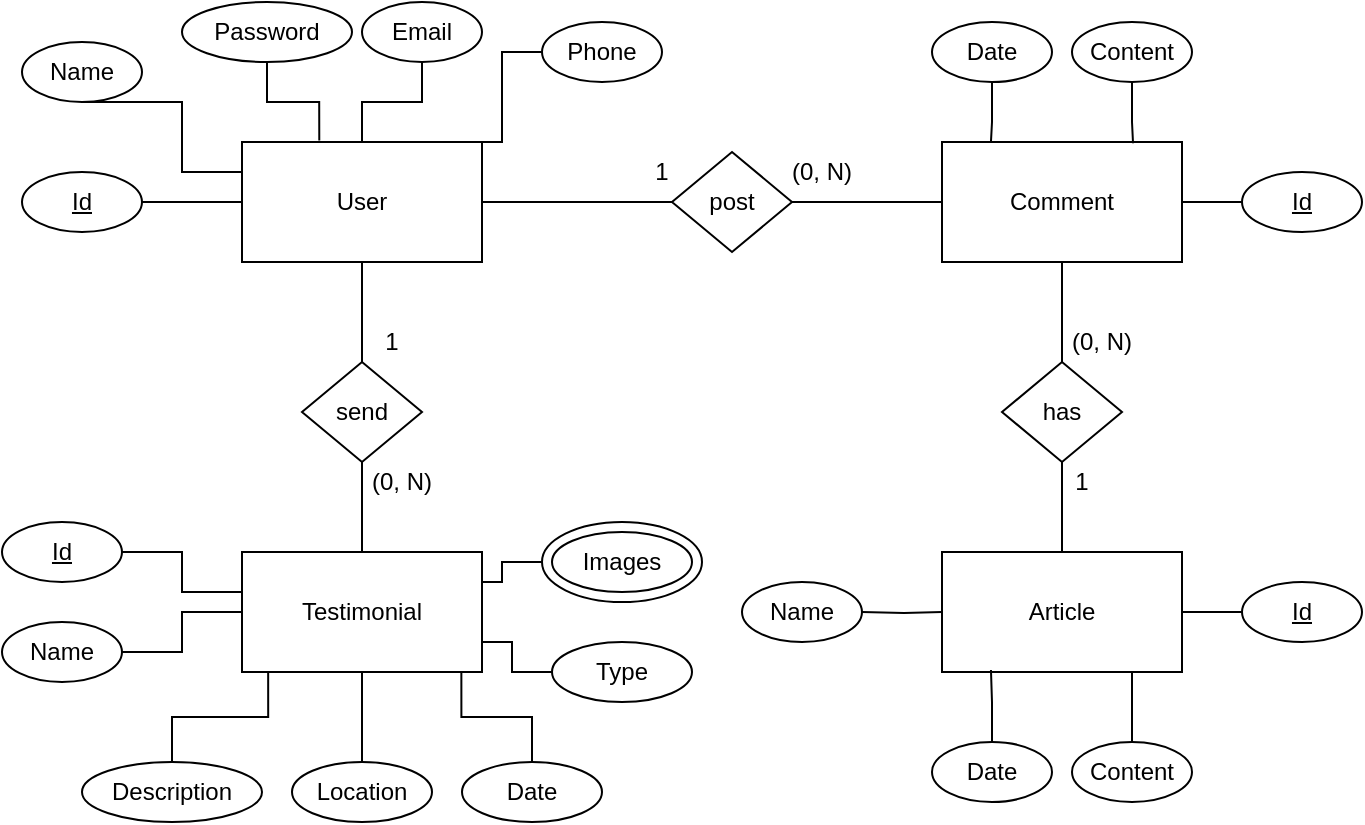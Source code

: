 <mxfile version="15.4.1" type="device"><diagram id="R2lEEEUBdFMjLlhIrx00" name="Page-1"><mxGraphModel dx="1185" dy="662" grid="1" gridSize="10" guides="1" tooltips="1" connect="1" arrows="1" fold="1" page="1" pageScale="1" pageWidth="850" pageHeight="1100" math="0" shadow="0" extFonts="Permanent Marker^https://fonts.googleapis.com/css?family=Permanent+Marker"><root><mxCell id="0"/><mxCell id="1" parent="0"/><mxCell id="2eQXIIstK2QGTsJX0vq3-6" style="edgeStyle=orthogonalEdgeStyle;rounded=0;orthogonalLoop=1;jettySize=auto;html=1;endArrow=none;endFill=0;entryX=1;entryY=0.25;entryDx=0;entryDy=0;" edge="1" parent="1" source="2eQXIIstK2QGTsJX0vq3-3" target="6QlObrIDAv-J2McRHlj--3"><mxGeometry relative="1" as="geometry"/></mxCell><mxCell id="2eQXIIstK2QGTsJX0vq3-3" value="" style="ellipse;whiteSpace=wrap;html=1;" vertex="1" parent="1"><mxGeometry x="300" y="360" width="80" height="40" as="geometry"/></mxCell><mxCell id="6QlObrIDAv-J2McRHlj--1" value="User" style="rounded=0;whiteSpace=wrap;html=1;" parent="1" vertex="1"><mxGeometry x="150" y="170" width="120" height="60" as="geometry"/></mxCell><mxCell id="6QlObrIDAv-J2McRHlj--2" value="Comment" style="rounded=0;whiteSpace=wrap;html=1;" parent="1" vertex="1"><mxGeometry x="500" y="170" width="120" height="60" as="geometry"/></mxCell><mxCell id="6QlObrIDAv-J2McRHlj--3" value="Testimonial" style="rounded=0;whiteSpace=wrap;html=1;" parent="1" vertex="1"><mxGeometry x="150" y="375" width="120" height="60" as="geometry"/></mxCell><mxCell id="6QlObrIDAv-J2McRHlj--31" style="edgeStyle=orthogonalEdgeStyle;rounded=0;orthogonalLoop=1;jettySize=auto;html=1;entryX=0.5;entryY=1;entryDx=0;entryDy=0;endArrow=none;endFill=0;" parent="1" source="6QlObrIDAv-J2McRHlj--4" target="6QlObrIDAv-J2McRHlj--30" edge="1"><mxGeometry relative="1" as="geometry"/></mxCell><mxCell id="6QlObrIDAv-J2McRHlj--4" value="Article" style="rounded=0;whiteSpace=wrap;html=1;" parent="1" vertex="1"><mxGeometry x="500" y="375" width="120" height="60" as="geometry"/></mxCell><mxCell id="6QlObrIDAv-J2McRHlj--17" style="edgeStyle=orthogonalEdgeStyle;rounded=0;orthogonalLoop=1;jettySize=auto;html=1;entryX=0;entryY=0.25;entryDx=0;entryDy=0;endArrow=none;endFill=0;" parent="1" source="6QlObrIDAv-J2McRHlj--5" target="6QlObrIDAv-J2McRHlj--1" edge="1"><mxGeometry relative="1" as="geometry"><Array as="points"><mxPoint x="70" y="150"/><mxPoint x="120" y="150"/><mxPoint x="120" y="185"/></Array></mxGeometry></mxCell><mxCell id="6QlObrIDAv-J2McRHlj--5" value="Name" style="ellipse;whiteSpace=wrap;html=1;" parent="1" vertex="1"><mxGeometry x="40" y="120" width="60" height="30" as="geometry"/></mxCell><mxCell id="6QlObrIDAv-J2McRHlj--11" style="edgeStyle=orthogonalEdgeStyle;rounded=0;orthogonalLoop=1;jettySize=auto;html=1;entryX=0;entryY=0.5;entryDx=0;entryDy=0;endArrow=none;endFill=0;" parent="1" source="6QlObrIDAv-J2McRHlj--7" target="6QlObrIDAv-J2McRHlj--1" edge="1"><mxGeometry relative="1" as="geometry"/></mxCell><mxCell id="6QlObrIDAv-J2McRHlj--7" value="&lt;u&gt;Id&lt;/u&gt;" style="ellipse;whiteSpace=wrap;html=1;" parent="1" vertex="1"><mxGeometry x="40" y="185" width="60" height="30" as="geometry"/></mxCell><mxCell id="6QlObrIDAv-J2McRHlj--12" style="edgeStyle=orthogonalEdgeStyle;rounded=0;orthogonalLoop=1;jettySize=auto;html=1;entryX=0.322;entryY=-0.013;entryDx=0;entryDy=0;entryPerimeter=0;endArrow=none;endFill=0;" parent="1" source="6QlObrIDAv-J2McRHlj--8" target="6QlObrIDAv-J2McRHlj--1" edge="1"><mxGeometry relative="1" as="geometry"/></mxCell><mxCell id="6QlObrIDAv-J2McRHlj--8" value="Password" style="ellipse;whiteSpace=wrap;html=1;" parent="1" vertex="1"><mxGeometry x="120" y="100" width="85" height="30" as="geometry"/></mxCell><mxCell id="6QlObrIDAv-J2McRHlj--15" style="edgeStyle=orthogonalEdgeStyle;rounded=0;orthogonalLoop=1;jettySize=auto;html=1;endArrow=none;endFill=0;" parent="1" source="6QlObrIDAv-J2McRHlj--9" target="6QlObrIDAv-J2McRHlj--1" edge="1"><mxGeometry relative="1" as="geometry"/></mxCell><mxCell id="6QlObrIDAv-J2McRHlj--9" value="Email" style="ellipse;whiteSpace=wrap;html=1;" parent="1" vertex="1"><mxGeometry x="210" y="100" width="60" height="30" as="geometry"/></mxCell><mxCell id="6QlObrIDAv-J2McRHlj--16" style="edgeStyle=orthogonalEdgeStyle;rounded=0;orthogonalLoop=1;jettySize=auto;html=1;entryX=1;entryY=0;entryDx=0;entryDy=0;endArrow=none;endFill=0;" parent="1" source="6QlObrIDAv-J2McRHlj--10" target="6QlObrIDAv-J2McRHlj--1" edge="1"><mxGeometry relative="1" as="geometry"><Array as="points"><mxPoint x="280" y="125"/><mxPoint x="280" y="170"/></Array></mxGeometry></mxCell><mxCell id="6QlObrIDAv-J2McRHlj--10" value="Phone" style="ellipse;whiteSpace=wrap;html=1;" parent="1" vertex="1"><mxGeometry x="300" y="110" width="60" height="30" as="geometry"/></mxCell><mxCell id="6QlObrIDAv-J2McRHlj--23" style="edgeStyle=orthogonalEdgeStyle;rounded=0;orthogonalLoop=1;jettySize=auto;html=1;endArrow=none;endFill=0;" parent="1" source="6QlObrIDAv-J2McRHlj--18" target="6QlObrIDAv-J2McRHlj--2" edge="1"><mxGeometry relative="1" as="geometry"/></mxCell><mxCell id="6QlObrIDAv-J2McRHlj--18" value="&lt;u&gt;Id&lt;/u&gt;" style="ellipse;whiteSpace=wrap;html=1;" parent="1" vertex="1"><mxGeometry x="650" y="185" width="60" height="30" as="geometry"/></mxCell><mxCell id="6QlObrIDAv-J2McRHlj--21" style="edgeStyle=orthogonalEdgeStyle;rounded=0;orthogonalLoop=1;jettySize=auto;html=1;entryX=0;entryY=0.333;entryDx=0;entryDy=0;entryPerimeter=0;endArrow=none;endFill=0;" parent="1" source="6QlObrIDAv-J2McRHlj--19" target="6QlObrIDAv-J2McRHlj--3" edge="1"><mxGeometry relative="1" as="geometry"/></mxCell><mxCell id="6QlObrIDAv-J2McRHlj--19" value="&lt;u&gt;Id&lt;/u&gt;" style="ellipse;whiteSpace=wrap;html=1;" parent="1" vertex="1"><mxGeometry x="30" y="360" width="60" height="30" as="geometry"/></mxCell><mxCell id="6QlObrIDAv-J2McRHlj--22" style="edgeStyle=orthogonalEdgeStyle;rounded=0;orthogonalLoop=1;jettySize=auto;html=1;endArrow=none;endFill=0;" parent="1" source="6QlObrIDAv-J2McRHlj--20" target="6QlObrIDAv-J2McRHlj--4" edge="1"><mxGeometry relative="1" as="geometry"/></mxCell><mxCell id="6QlObrIDAv-J2McRHlj--20" value="&lt;u&gt;Id&lt;/u&gt;" style="ellipse;whiteSpace=wrap;html=1;" parent="1" vertex="1"><mxGeometry x="650" y="390" width="60" height="30" as="geometry"/></mxCell><mxCell id="6QlObrIDAv-J2McRHlj--26" style="edgeStyle=orthogonalEdgeStyle;rounded=0;orthogonalLoop=1;jettySize=auto;html=1;endArrow=none;endFill=0;" parent="1" source="6QlObrIDAv-J2McRHlj--24" target="6QlObrIDAv-J2McRHlj--3" edge="1"><mxGeometry relative="1" as="geometry"/></mxCell><mxCell id="6QlObrIDAv-J2McRHlj--40" style="edgeStyle=orthogonalEdgeStyle;rounded=0;orthogonalLoop=1;jettySize=auto;html=1;entryX=0.5;entryY=1;entryDx=0;entryDy=0;endArrow=none;endFill=0;" parent="1" source="6QlObrIDAv-J2McRHlj--24" target="6QlObrIDAv-J2McRHlj--1" edge="1"><mxGeometry relative="1" as="geometry"/></mxCell><mxCell id="6QlObrIDAv-J2McRHlj--24" value="send" style="rhombus;whiteSpace=wrap;html=1;" parent="1" vertex="1"><mxGeometry x="180" y="280" width="60" height="50" as="geometry"/></mxCell><mxCell id="6QlObrIDAv-J2McRHlj--28" style="edgeStyle=orthogonalEdgeStyle;rounded=0;orthogonalLoop=1;jettySize=auto;html=1;endArrow=none;endFill=0;" parent="1" source="6QlObrIDAv-J2McRHlj--27" target="6QlObrIDAv-J2McRHlj--1" edge="1"><mxGeometry relative="1" as="geometry"/></mxCell><mxCell id="6QlObrIDAv-J2McRHlj--29" style="edgeStyle=orthogonalEdgeStyle;rounded=0;orthogonalLoop=1;jettySize=auto;html=1;endArrow=none;endFill=0;" parent="1" source="6QlObrIDAv-J2McRHlj--27" target="6QlObrIDAv-J2McRHlj--2" edge="1"><mxGeometry relative="1" as="geometry"/></mxCell><mxCell id="6QlObrIDAv-J2McRHlj--27" value="post" style="rhombus;whiteSpace=wrap;html=1;" parent="1" vertex="1"><mxGeometry x="365" y="175" width="60" height="50" as="geometry"/></mxCell><mxCell id="6QlObrIDAv-J2McRHlj--33" style="edgeStyle=orthogonalEdgeStyle;rounded=0;orthogonalLoop=1;jettySize=auto;html=1;endArrow=none;endFill=0;" parent="1" source="6QlObrIDAv-J2McRHlj--30" target="6QlObrIDAv-J2McRHlj--2" edge="1"><mxGeometry relative="1" as="geometry"/></mxCell><mxCell id="6QlObrIDAv-J2McRHlj--30" value="has" style="rhombus;whiteSpace=wrap;html=1;" parent="1" vertex="1"><mxGeometry x="530" y="280" width="60" height="50" as="geometry"/></mxCell><mxCell id="6QlObrIDAv-J2McRHlj--34" value="(0, N)" style="text;html=1;strokeColor=none;fillColor=none;align=center;verticalAlign=middle;whiteSpace=wrap;rounded=0;" parent="1" vertex="1"><mxGeometry x="560" y="260" width="40" height="20" as="geometry"/></mxCell><mxCell id="6QlObrIDAv-J2McRHlj--35" value="1" style="text;html=1;strokeColor=none;fillColor=none;align=center;verticalAlign=middle;whiteSpace=wrap;rounded=0;" parent="1" vertex="1"><mxGeometry x="550" y="330" width="40" height="20" as="geometry"/></mxCell><mxCell id="6QlObrIDAv-J2McRHlj--36" value="(0, N)" style="text;html=1;strokeColor=none;fillColor=none;align=center;verticalAlign=middle;whiteSpace=wrap;rounded=0;" parent="1" vertex="1"><mxGeometry x="420" y="175" width="40" height="20" as="geometry"/></mxCell><mxCell id="6QlObrIDAv-J2McRHlj--37" value="1" style="text;html=1;strokeColor=none;fillColor=none;align=center;verticalAlign=middle;whiteSpace=wrap;rounded=0;" parent="1" vertex="1"><mxGeometry x="340" y="175" width="40" height="20" as="geometry"/></mxCell><mxCell id="6QlObrIDAv-J2McRHlj--41" value="1" style="text;html=1;strokeColor=none;fillColor=none;align=center;verticalAlign=middle;whiteSpace=wrap;rounded=0;" parent="1" vertex="1"><mxGeometry x="205" y="260" width="40" height="20" as="geometry"/></mxCell><mxCell id="6QlObrIDAv-J2McRHlj--42" value="(0, N)" style="text;html=1;strokeColor=none;fillColor=none;align=center;verticalAlign=middle;whiteSpace=wrap;rounded=0;" parent="1" vertex="1"><mxGeometry x="210" y="330" width="40" height="20" as="geometry"/></mxCell><mxCell id="S6cd09mQV389mDpM536N-10" style="edgeStyle=orthogonalEdgeStyle;rounded=0;orthogonalLoop=1;jettySize=auto;html=1;endArrow=none;endFill=0;" parent="1" source="6QlObrIDAv-J2McRHlj--45" target="6QlObrIDAv-J2McRHlj--4" edge="1"><mxGeometry relative="1" as="geometry"><Array as="points"><mxPoint x="595" y="440"/><mxPoint x="595" y="440"/></Array></mxGeometry></mxCell><mxCell id="6QlObrIDAv-J2McRHlj--45" value="Content" style="ellipse;whiteSpace=wrap;html=1;" parent="1" vertex="1"><mxGeometry x="565" y="470" width="60" height="30" as="geometry"/></mxCell><mxCell id="6QlObrIDAv-J2McRHlj--50" style="edgeStyle=orthogonalEdgeStyle;rounded=0;orthogonalLoop=1;jettySize=auto;html=1;entryX=0;entryY=0.5;entryDx=0;entryDy=0;endArrow=none;endFill=0;" parent="1" target="6QlObrIDAv-J2McRHlj--4" edge="1"><mxGeometry relative="1" as="geometry"><mxPoint x="460" y="405" as="sourcePoint"/></mxGeometry></mxCell><mxCell id="6QlObrIDAv-J2McRHlj--47" value="Name" style="ellipse;whiteSpace=wrap;html=1;" parent="1" vertex="1"><mxGeometry x="400" y="390" width="60" height="30" as="geometry"/></mxCell><mxCell id="6QlObrIDAv-J2McRHlj--52" style="edgeStyle=orthogonalEdgeStyle;rounded=0;orthogonalLoop=1;jettySize=auto;html=1;endArrow=none;endFill=0;" parent="1" source="6QlObrIDAv-J2McRHlj--51" target="6QlObrIDAv-J2McRHlj--3" edge="1"><mxGeometry relative="1" as="geometry"/></mxCell><mxCell id="6QlObrIDAv-J2McRHlj--51" value="Name" style="ellipse;whiteSpace=wrap;html=1;" parent="1" vertex="1"><mxGeometry x="30" y="410" width="60" height="30" as="geometry"/></mxCell><mxCell id="6QlObrIDAv-J2McRHlj--57" style="edgeStyle=orthogonalEdgeStyle;rounded=0;orthogonalLoop=1;jettySize=auto;html=1;entryX=0.109;entryY=0.996;entryDx=0;entryDy=0;entryPerimeter=0;endArrow=none;endFill=0;" parent="1" source="6QlObrIDAv-J2McRHlj--53" target="6QlObrIDAv-J2McRHlj--3" edge="1"><mxGeometry relative="1" as="geometry"/></mxCell><mxCell id="6QlObrIDAv-J2McRHlj--53" value="Description" style="ellipse;whiteSpace=wrap;html=1;" parent="1" vertex="1"><mxGeometry x="70" y="480" width="90" height="30" as="geometry"/></mxCell><mxCell id="6QlObrIDAv-J2McRHlj--59" style="edgeStyle=orthogonalEdgeStyle;rounded=0;orthogonalLoop=1;jettySize=auto;html=1;entryX=0.5;entryY=1;entryDx=0;entryDy=0;endArrow=none;endFill=0;" parent="1" source="6QlObrIDAv-J2McRHlj--54" target="6QlObrIDAv-J2McRHlj--3" edge="1"><mxGeometry relative="1" as="geometry"/></mxCell><mxCell id="6QlObrIDAv-J2McRHlj--54" value="Location" style="ellipse;whiteSpace=wrap;html=1;" parent="1" vertex="1"><mxGeometry x="175" y="480" width="70" height="30" as="geometry"/></mxCell><mxCell id="6QlObrIDAv-J2McRHlj--60" style="edgeStyle=orthogonalEdgeStyle;rounded=0;orthogonalLoop=1;jettySize=auto;html=1;entryX=0.914;entryY=1.007;entryDx=0;entryDy=0;entryPerimeter=0;endArrow=none;endFill=0;" parent="1" source="6QlObrIDAv-J2McRHlj--55" target="6QlObrIDAv-J2McRHlj--3" edge="1"><mxGeometry relative="1" as="geometry"/></mxCell><mxCell id="6QlObrIDAv-J2McRHlj--55" value="Date" style="ellipse;whiteSpace=wrap;html=1;" parent="1" vertex="1"><mxGeometry x="260" y="480" width="70" height="30" as="geometry"/></mxCell><mxCell id="S6cd09mQV389mDpM536N-9" style="edgeStyle=orthogonalEdgeStyle;rounded=0;orthogonalLoop=1;jettySize=auto;html=1;entryX=0.204;entryY=0.984;entryDx=0;entryDy=0;entryPerimeter=0;endArrow=none;endFill=0;" parent="1" source="S6cd09mQV389mDpM536N-1" target="6QlObrIDAv-J2McRHlj--4" edge="1"><mxGeometry relative="1" as="geometry"/></mxCell><mxCell id="S6cd09mQV389mDpM536N-1" value="Date" style="ellipse;whiteSpace=wrap;html=1;" parent="1" vertex="1"><mxGeometry x="495" y="470" width="60" height="30" as="geometry"/></mxCell><mxCell id="S6cd09mQV389mDpM536N-16" style="edgeStyle=orthogonalEdgeStyle;rounded=0;orthogonalLoop=1;jettySize=auto;html=1;entryX=0.796;entryY=0.01;entryDx=0;entryDy=0;entryPerimeter=0;endArrow=none;endFill=0;" parent="1" source="S6cd09mQV389mDpM536N-12" target="6QlObrIDAv-J2McRHlj--2" edge="1"><mxGeometry relative="1" as="geometry"/></mxCell><mxCell id="S6cd09mQV389mDpM536N-12" value="Content" style="ellipse;whiteSpace=wrap;html=1;" parent="1" vertex="1"><mxGeometry x="565" y="110" width="60" height="30" as="geometry"/></mxCell><mxCell id="S6cd09mQV389mDpM536N-19" style="edgeStyle=orthogonalEdgeStyle;rounded=0;orthogonalLoop=1;jettySize=auto;html=1;entryX=0.204;entryY=-0.001;entryDx=0;entryDy=0;entryPerimeter=0;endArrow=none;endFill=0;" parent="1" source="S6cd09mQV389mDpM536N-13" target="6QlObrIDAv-J2McRHlj--2" edge="1"><mxGeometry relative="1" as="geometry"/></mxCell><mxCell id="S6cd09mQV389mDpM536N-13" value="Date" style="ellipse;whiteSpace=wrap;html=1;" parent="1" vertex="1"><mxGeometry x="495" y="110" width="60" height="30" as="geometry"/></mxCell><mxCell id="2eQXIIstK2QGTsJX0vq3-1" value="Images" style="ellipse;whiteSpace=wrap;html=1;" vertex="1" parent="1"><mxGeometry x="305" y="365" width="70" height="30" as="geometry"/></mxCell><mxCell id="2eQXIIstK2QGTsJX0vq3-8" style="edgeStyle=orthogonalEdgeStyle;rounded=0;orthogonalLoop=1;jettySize=auto;html=1;endArrow=none;endFill=0;entryX=1;entryY=0.75;entryDx=0;entryDy=0;" edge="1" parent="1" source="2eQXIIstK2QGTsJX0vq3-7" target="6QlObrIDAv-J2McRHlj--3"><mxGeometry relative="1" as="geometry"/></mxCell><mxCell id="2eQXIIstK2QGTsJX0vq3-7" value="Type" style="ellipse;whiteSpace=wrap;html=1;" vertex="1" parent="1"><mxGeometry x="305" y="420" width="70" height="30" as="geometry"/></mxCell></root></mxGraphModel></diagram></mxfile>